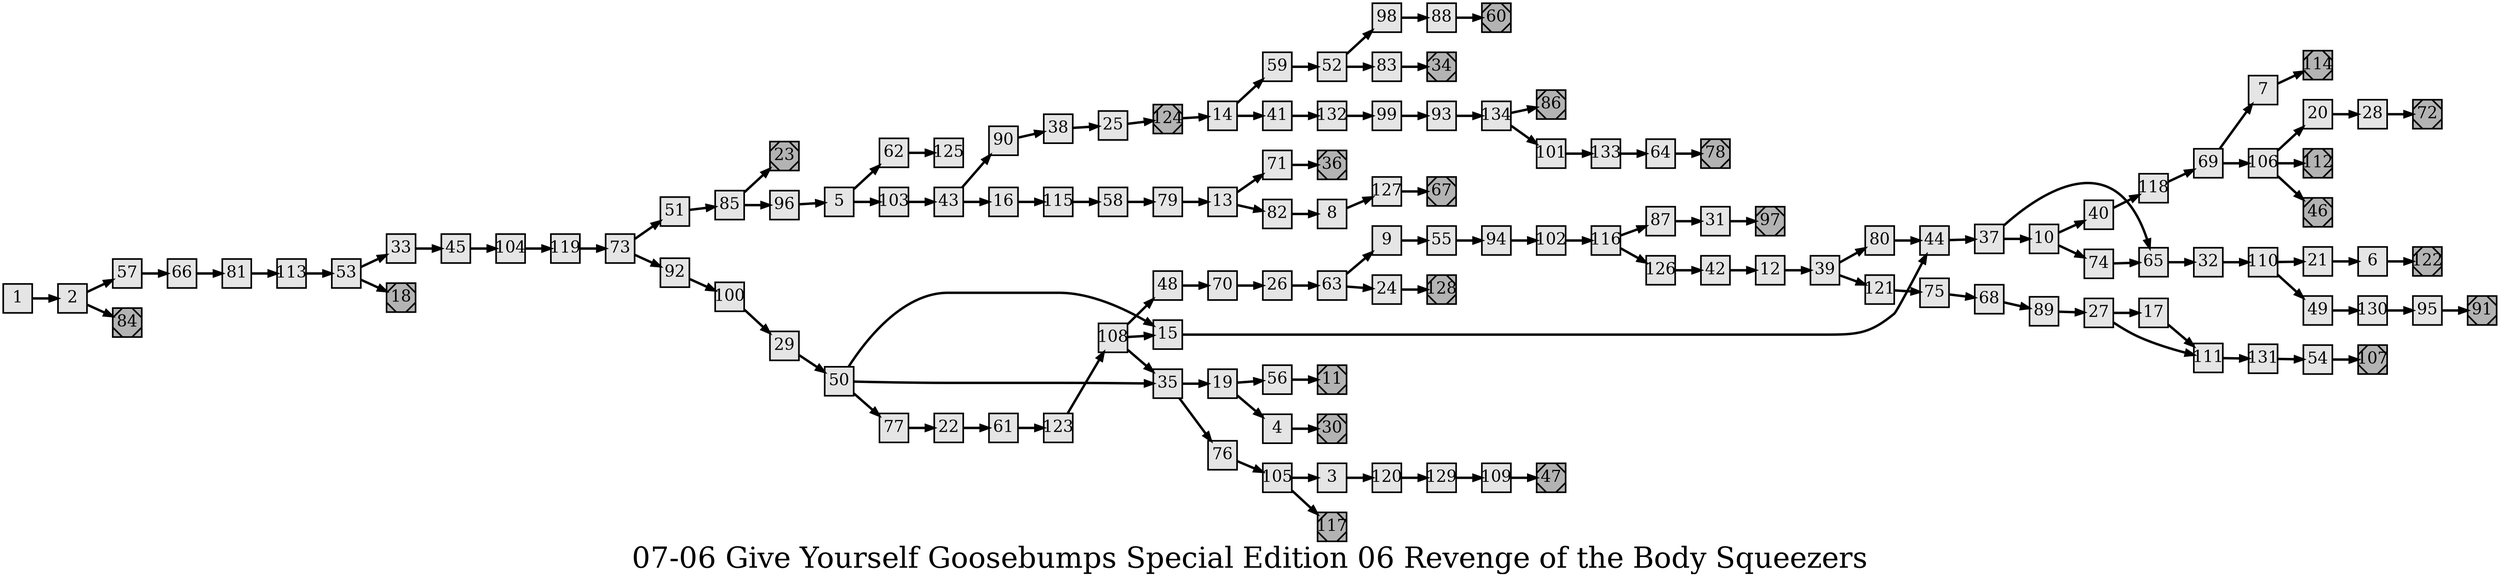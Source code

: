 digraph g{
  graph [ label="07-06 Give Yourself Goosebumps Special Edition 06 Revenge of the Body Squeezers" rankdir=LR, ordering=out, fontsize=36, nodesep="0.35", ranksep="0.45"];
  node  [shape=rect, penwidth=2, fontsize=20, style=filled, fillcolor=grey90, margin="0,0", labelfloat=true, regular=true, fixedsize=true];
  edge  [labelfloat=true, penwidth=3, fontsize=12];
  // ---;
  // group  : Katz;
  // id     : 07-06;
  // gbid   : 1247;
  // series : Give Yourself Goosebumps Special Edition;
  // title  : Revenge of the Body Squeezers;
  // author : R.L. Stine;
  // credit:;
  // - name : Juliet Way-Henthorne;
  // role : encoder;
  // date : 2017-11-17;
  // - name : Jeremy Douglass;
  // role : editor;
  // date : 2018-04-11;
  // render:;
  // - name   : small;
  // styles : gvStyles-small.txt;
  // engine : dot;
  // comment: >;
  
  // ---;
  
  // From | To | Label;
  
  1 -> 2;
  2 -> 57;
  2 -> 84;
  3 -> 120;
  4 -> 30;
  5 -> 62;
  5 -> 103;
  6 -> 122;
  7 -> 114;
  8 -> 127;
  9 -> 55;
  10 -> 40;
  10 -> 74;
  11	[ xlabel="E", shape=Msquare, fontsize=20, fillcolor=grey70, xlabel="" ];
  12 -> 39;
  13 -> 71;
  13 -> 82;
  14 -> 59;
  14 -> 41;
  15 -> 44;
  16 -> 115;
  17 -> 111;
  18	[ xlabel="E", shape=Msquare, fontsize=20, fillcolor=grey70, xlabel="" ];
  19 -> 56;
  19 -> 4;
  20 -> 28;
  21 -> 6;
  22 -> 61;
  23	[ xlabel="E", shape=Msquare, fontsize=20, fillcolor=grey70, xlabel="" ];
  24 -> 128;
  25 -> 124;
  26 -> 63;
  27 -> 17;
  27 -> 111;
  28 -> 72;
  29 -> 50;
  30	[ xlabel="E", shape=Msquare, fontsize=20, fillcolor=grey70, xlabel="" ];
  31 -> 97;
  32 -> 110;
  33 -> 45;
  34	[ xlabel="E", shape=Msquare, fontsize=20, fillcolor=grey70, xlabel="" ];
  35 -> 19;
  35 -> 76;
  36	[ xlabel="E", shape=Msquare, fontsize=20, fillcolor=grey70, xlabel="" ];
  37 -> 65;
  37 -> 10;
  38 -> 25;
  39 -> 80;
  39 -> 121;
  40 -> 118;
  41 -> 132;
  42 -> 12;
  43 -> 90;
  43 -> 16;
  44 -> 37;
  45 -> 104;
  46	[ xlabel="E", shape=Msquare, fontsize=20, fillcolor=grey70, xlabel="" ];
  47	[ xlabel="E", shape=Msquare, fontsize=20, fillcolor=grey70, xlabel="" ];
  48 -> 70;
  49 -> 130;
  50 -> 15;
  50 -> 35;
  50 -> 77;
  51 -> 85;
  52 -> 98;
  52 -> 83;
  53 -> 33;
  53 -> 18;
  54 -> 107;
  55 -> 94;
  56 -> 11;
  57 -> 66;
  58 -> 79;
  59 -> 52;
  60	[ xlabel="E", shape=Msquare, fontsize=20, fillcolor=grey70, xlabel="" ];
  61 -> 123;
  62 -> 125;
  63 -> 9;
  63 -> 24;
  64 -> 78;
  65 -> 32;
  66 -> 81;
  67	[ xlabel="E", shape=Msquare, fontsize=20, fillcolor=grey70, xlabel="" ];
  68 -> 89;
  69 -> 7;
  69 -> 106;
  70 -> 26;
  71 -> 36;
  72	[ xlabel="E", shape=Msquare, fontsize=20, fillcolor=grey70, xlabel="" ];
  73 -> 51;
  73 -> 92;
  74 -> 65;
  75 -> 68;
  76 -> 105;
  77 -> 22;
  78	[ xlabel="E", shape=Msquare, fontsize=20, fillcolor=grey70, xlabel="" ];
  79 -> 13;
  80 -> 44;
  81 -> 113;
  82 -> 8;
  83 -> 34;
  84	[ xlabel="E", shape=Msquare, fontsize=20, fillcolor=grey70, xlabel="" ];
  85 -> 23;
  85 -> 96;
  86	[ xlabel="E", shape=Msquare, fontsize=20, fillcolor=grey70, xlabel="" ];
  87 -> 31;
  88 -> 60;
  89 -> 27;
  90 -> 38;
  91	[ xlabel="E", shape=Msquare, fontsize=20, fillcolor=grey70, xlabel="" ];
  92 -> 100;
  93 -> 134;
  94 -> 102;
  95 -> 91;
  96 -> 5;
  97	[ xlabel="E", shape=Msquare, fontsize=20, fillcolor=grey70, xlabel="" ];
  98 -> 88;
  99 -> 93;
  100 -> 29;
  101 -> 133;
  102 -> 116;
  103 -> 43;
  104 -> 119;
  105 -> 3;
  105 -> 117;
  106 -> 20;
  106 -> 112;
  106 -> 46;
  107	[ xlabel="E", shape=Msquare, fontsize=20, fillcolor=grey70, xlabel="" ];
  108 -> 48;
  108 -> 15;
  108 -> 35;
  109 -> 47;
  110 -> 21;
  110 -> 49;
  111 -> 131;
  112	[ xlabel="E", shape=Msquare, fontsize=20, fillcolor=grey70, xlabel="" ];
  113 -> 53;
  114	[ xlabel="E", shape=Msquare, fontsize=20, fillcolor=grey70, xlabel="" ];
  115 -> 58;
  116 -> 87;
  116 -> 126;
  117	[ xlabel="E", shape=Msquare, fontsize=20, fillcolor=grey70, xlabel="" ];
  118 -> 69;
  119 -> 73;
  120 -> 129;
  121 -> 75;
  122	[ xlabel="E", shape=Msquare, fontsize=20, fillcolor=grey70, xlabel="" ];
  123 -> 108;
  124 -> 14;
  124	[ xlabel="E", shape=Msquare, fontsize=20, fillcolor=grey70, xlabel="" ];
  126 -> 42;
  127 -> 67;
  128	[ xlabel="E", shape=Msquare, fontsize=20, fillcolor=grey70, xlabel="" ];
  129 -> 109;
  130 -> 95;
  131 -> 54;
  132 -> 99;
  133 -> 64;
  134 -> 86;
  134 -> 101;
}


